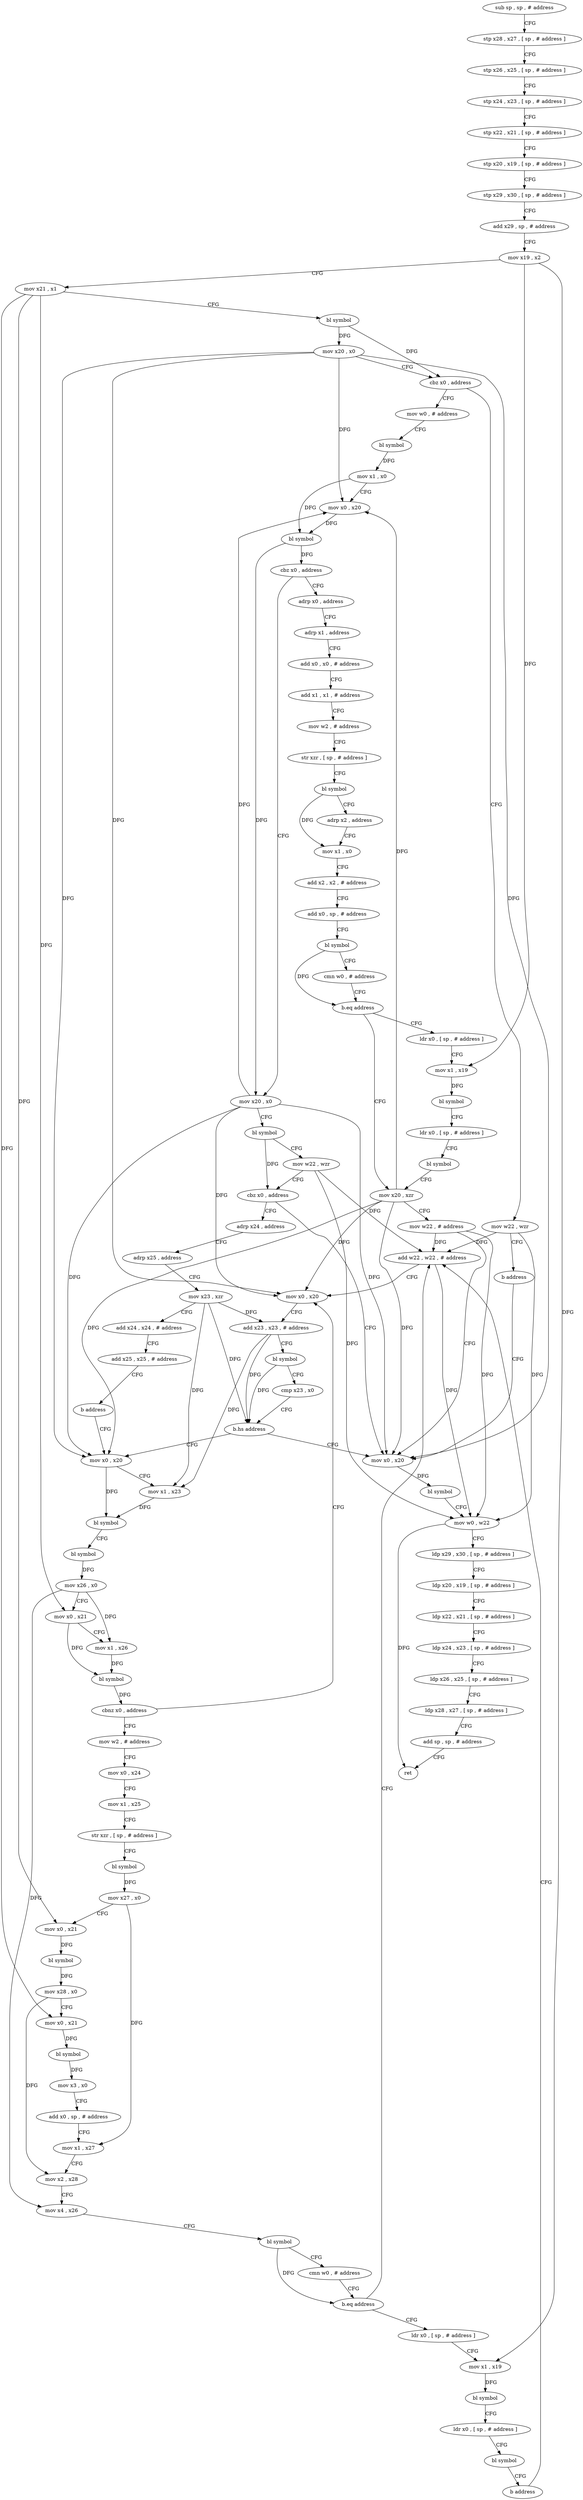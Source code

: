 digraph "func" {
"105964" [label = "sub sp , sp , # address" ]
"105968" [label = "stp x28 , x27 , [ sp , # address ]" ]
"105972" [label = "stp x26 , x25 , [ sp , # address ]" ]
"105976" [label = "stp x24 , x23 , [ sp , # address ]" ]
"105980" [label = "stp x22 , x21 , [ sp , # address ]" ]
"105984" [label = "stp x20 , x19 , [ sp , # address ]" ]
"105988" [label = "stp x29 , x30 , [ sp , # address ]" ]
"105992" [label = "add x29 , sp , # address" ]
"105996" [label = "mov x19 , x2" ]
"106000" [label = "mov x21 , x1" ]
"106004" [label = "bl symbol" ]
"106008" [label = "mov x20 , x0" ]
"106012" [label = "cbz x0 , address" ]
"106240" [label = "mov w22 , wzr" ]
"106016" [label = "mov w0 , # address" ]
"106244" [label = "b address" ]
"106332" [label = "mov x0 , x20" ]
"106020" [label = "bl symbol" ]
"106024" [label = "mov x1 , x0" ]
"106028" [label = "mov x0 , x20" ]
"106032" [label = "bl symbol" ]
"106036" [label = "cbz x0 , address" ]
"106248" [label = "adrp x0 , address" ]
"106040" [label = "mov x20 , x0" ]
"106336" [label = "bl symbol" ]
"106340" [label = "mov w0 , w22" ]
"106344" [label = "ldp x29 , x30 , [ sp , # address ]" ]
"106348" [label = "ldp x20 , x19 , [ sp , # address ]" ]
"106352" [label = "ldp x22 , x21 , [ sp , # address ]" ]
"106356" [label = "ldp x24 , x23 , [ sp , # address ]" ]
"106360" [label = "ldp x26 , x25 , [ sp , # address ]" ]
"106364" [label = "ldp x28 , x27 , [ sp , # address ]" ]
"106368" [label = "add sp , sp , # address" ]
"106372" [label = "ret" ]
"106252" [label = "adrp x1 , address" ]
"106256" [label = "add x0 , x0 , # address" ]
"106260" [label = "add x1 , x1 , # address" ]
"106264" [label = "mov w2 , # address" ]
"106268" [label = "str xzr , [ sp , # address ]" ]
"106272" [label = "bl symbol" ]
"106276" [label = "adrp x2 , address" ]
"106280" [label = "mov x1 , x0" ]
"106284" [label = "add x2 , x2 , # address" ]
"106288" [label = "add x0 , sp , # address" ]
"106292" [label = "bl symbol" ]
"106296" [label = "cmn w0 , # address" ]
"106300" [label = "b.eq address" ]
"106324" [label = "mov x20 , xzr" ]
"106304" [label = "ldr x0 , [ sp , # address ]" ]
"106044" [label = "bl symbol" ]
"106048" [label = "mov w22 , wzr" ]
"106052" [label = "cbz x0 , address" ]
"106056" [label = "adrp x24 , address" ]
"106328" [label = "mov w22 , # address" ]
"106308" [label = "mov x1 , x19" ]
"106312" [label = "bl symbol" ]
"106316" [label = "ldr x0 , [ sp , # address ]" ]
"106320" [label = "bl symbol" ]
"106060" [label = "adrp x25 , address" ]
"106064" [label = "mov x23 , xzr" ]
"106068" [label = "add x24 , x24 , # address" ]
"106072" [label = "add x25 , x25 , # address" ]
"106076" [label = "b address" ]
"106104" [label = "mov x0 , x20" ]
"106108" [label = "mov x1 , x23" ]
"106112" [label = "bl symbol" ]
"106116" [label = "bl symbol" ]
"106120" [label = "mov x26 , x0" ]
"106124" [label = "mov x0 , x21" ]
"106128" [label = "mov x1 , x26" ]
"106132" [label = "bl symbol" ]
"106136" [label = "cbnz x0 , address" ]
"106084" [label = "mov x0 , x20" ]
"106140" [label = "mov w2 , # address" ]
"106088" [label = "add x23 , x23 , # address" ]
"106092" [label = "bl symbol" ]
"106096" [label = "cmp x23 , x0" ]
"106100" [label = "b.hs address" ]
"106144" [label = "mov x0 , x24" ]
"106148" [label = "mov x1 , x25" ]
"106152" [label = "str xzr , [ sp , # address ]" ]
"106156" [label = "bl symbol" ]
"106160" [label = "mov x27 , x0" ]
"106164" [label = "mov x0 , x21" ]
"106168" [label = "bl symbol" ]
"106172" [label = "mov x28 , x0" ]
"106176" [label = "mov x0 , x21" ]
"106180" [label = "bl symbol" ]
"106184" [label = "mov x3 , x0" ]
"106188" [label = "add x0 , sp , # address" ]
"106192" [label = "mov x1 , x27" ]
"106196" [label = "mov x2 , x28" ]
"106200" [label = "mov x4 , x26" ]
"106204" [label = "bl symbol" ]
"106208" [label = "cmn w0 , # address" ]
"106212" [label = "b.eq address" ]
"106080" [label = "add w22 , w22 , # address" ]
"106216" [label = "ldr x0 , [ sp , # address ]" ]
"106220" [label = "mov x1 , x19" ]
"106224" [label = "bl symbol" ]
"106228" [label = "ldr x0 , [ sp , # address ]" ]
"106232" [label = "bl symbol" ]
"106236" [label = "b address" ]
"105964" -> "105968" [ label = "CFG" ]
"105968" -> "105972" [ label = "CFG" ]
"105972" -> "105976" [ label = "CFG" ]
"105976" -> "105980" [ label = "CFG" ]
"105980" -> "105984" [ label = "CFG" ]
"105984" -> "105988" [ label = "CFG" ]
"105988" -> "105992" [ label = "CFG" ]
"105992" -> "105996" [ label = "CFG" ]
"105996" -> "106000" [ label = "CFG" ]
"105996" -> "106308" [ label = "DFG" ]
"105996" -> "106220" [ label = "DFG" ]
"106000" -> "106004" [ label = "CFG" ]
"106000" -> "106124" [ label = "DFG" ]
"106000" -> "106164" [ label = "DFG" ]
"106000" -> "106176" [ label = "DFG" ]
"106004" -> "106008" [ label = "DFG" ]
"106004" -> "106012" [ label = "DFG" ]
"106008" -> "106012" [ label = "CFG" ]
"106008" -> "106028" [ label = "DFG" ]
"106008" -> "106332" [ label = "DFG" ]
"106008" -> "106104" [ label = "DFG" ]
"106008" -> "106084" [ label = "DFG" ]
"106012" -> "106240" [ label = "CFG" ]
"106012" -> "106016" [ label = "CFG" ]
"106240" -> "106244" [ label = "CFG" ]
"106240" -> "106340" [ label = "DFG" ]
"106240" -> "106080" [ label = "DFG" ]
"106016" -> "106020" [ label = "CFG" ]
"106244" -> "106332" [ label = "CFG" ]
"106332" -> "106336" [ label = "DFG" ]
"106020" -> "106024" [ label = "DFG" ]
"106024" -> "106028" [ label = "CFG" ]
"106024" -> "106032" [ label = "DFG" ]
"106028" -> "106032" [ label = "DFG" ]
"106032" -> "106036" [ label = "DFG" ]
"106032" -> "106040" [ label = "DFG" ]
"106036" -> "106248" [ label = "CFG" ]
"106036" -> "106040" [ label = "CFG" ]
"106248" -> "106252" [ label = "CFG" ]
"106040" -> "106044" [ label = "CFG" ]
"106040" -> "106028" [ label = "DFG" ]
"106040" -> "106332" [ label = "DFG" ]
"106040" -> "106104" [ label = "DFG" ]
"106040" -> "106084" [ label = "DFG" ]
"106336" -> "106340" [ label = "CFG" ]
"106340" -> "106344" [ label = "CFG" ]
"106340" -> "106372" [ label = "DFG" ]
"106344" -> "106348" [ label = "CFG" ]
"106348" -> "106352" [ label = "CFG" ]
"106352" -> "106356" [ label = "CFG" ]
"106356" -> "106360" [ label = "CFG" ]
"106360" -> "106364" [ label = "CFG" ]
"106364" -> "106368" [ label = "CFG" ]
"106368" -> "106372" [ label = "CFG" ]
"106252" -> "106256" [ label = "CFG" ]
"106256" -> "106260" [ label = "CFG" ]
"106260" -> "106264" [ label = "CFG" ]
"106264" -> "106268" [ label = "CFG" ]
"106268" -> "106272" [ label = "CFG" ]
"106272" -> "106276" [ label = "CFG" ]
"106272" -> "106280" [ label = "DFG" ]
"106276" -> "106280" [ label = "CFG" ]
"106280" -> "106284" [ label = "CFG" ]
"106284" -> "106288" [ label = "CFG" ]
"106288" -> "106292" [ label = "CFG" ]
"106292" -> "106296" [ label = "CFG" ]
"106292" -> "106300" [ label = "DFG" ]
"106296" -> "106300" [ label = "CFG" ]
"106300" -> "106324" [ label = "CFG" ]
"106300" -> "106304" [ label = "CFG" ]
"106324" -> "106328" [ label = "CFG" ]
"106324" -> "106028" [ label = "DFG" ]
"106324" -> "106332" [ label = "DFG" ]
"106324" -> "106104" [ label = "DFG" ]
"106324" -> "106084" [ label = "DFG" ]
"106304" -> "106308" [ label = "CFG" ]
"106044" -> "106048" [ label = "CFG" ]
"106044" -> "106052" [ label = "DFG" ]
"106048" -> "106052" [ label = "CFG" ]
"106048" -> "106340" [ label = "DFG" ]
"106048" -> "106080" [ label = "DFG" ]
"106052" -> "106332" [ label = "CFG" ]
"106052" -> "106056" [ label = "CFG" ]
"106056" -> "106060" [ label = "CFG" ]
"106328" -> "106332" [ label = "CFG" ]
"106328" -> "106340" [ label = "DFG" ]
"106328" -> "106080" [ label = "DFG" ]
"106308" -> "106312" [ label = "DFG" ]
"106312" -> "106316" [ label = "CFG" ]
"106316" -> "106320" [ label = "CFG" ]
"106320" -> "106324" [ label = "CFG" ]
"106060" -> "106064" [ label = "CFG" ]
"106064" -> "106068" [ label = "CFG" ]
"106064" -> "106108" [ label = "DFG" ]
"106064" -> "106088" [ label = "DFG" ]
"106064" -> "106100" [ label = "DFG" ]
"106068" -> "106072" [ label = "CFG" ]
"106072" -> "106076" [ label = "CFG" ]
"106076" -> "106104" [ label = "CFG" ]
"106104" -> "106108" [ label = "CFG" ]
"106104" -> "106112" [ label = "DFG" ]
"106108" -> "106112" [ label = "DFG" ]
"106112" -> "106116" [ label = "CFG" ]
"106116" -> "106120" [ label = "DFG" ]
"106120" -> "106124" [ label = "CFG" ]
"106120" -> "106128" [ label = "DFG" ]
"106120" -> "106200" [ label = "DFG" ]
"106124" -> "106128" [ label = "CFG" ]
"106124" -> "106132" [ label = "DFG" ]
"106128" -> "106132" [ label = "DFG" ]
"106132" -> "106136" [ label = "DFG" ]
"106136" -> "106084" [ label = "CFG" ]
"106136" -> "106140" [ label = "CFG" ]
"106084" -> "106088" [ label = "CFG" ]
"106140" -> "106144" [ label = "CFG" ]
"106088" -> "106092" [ label = "CFG" ]
"106088" -> "106108" [ label = "DFG" ]
"106088" -> "106100" [ label = "DFG" ]
"106092" -> "106096" [ label = "CFG" ]
"106092" -> "106100" [ label = "DFG" ]
"106096" -> "106100" [ label = "CFG" ]
"106100" -> "106332" [ label = "CFG" ]
"106100" -> "106104" [ label = "CFG" ]
"106144" -> "106148" [ label = "CFG" ]
"106148" -> "106152" [ label = "CFG" ]
"106152" -> "106156" [ label = "CFG" ]
"106156" -> "106160" [ label = "DFG" ]
"106160" -> "106164" [ label = "CFG" ]
"106160" -> "106192" [ label = "DFG" ]
"106164" -> "106168" [ label = "DFG" ]
"106168" -> "106172" [ label = "DFG" ]
"106172" -> "106176" [ label = "CFG" ]
"106172" -> "106196" [ label = "DFG" ]
"106176" -> "106180" [ label = "DFG" ]
"106180" -> "106184" [ label = "DFG" ]
"106184" -> "106188" [ label = "CFG" ]
"106188" -> "106192" [ label = "CFG" ]
"106192" -> "106196" [ label = "CFG" ]
"106196" -> "106200" [ label = "CFG" ]
"106200" -> "106204" [ label = "CFG" ]
"106204" -> "106208" [ label = "CFG" ]
"106204" -> "106212" [ label = "DFG" ]
"106208" -> "106212" [ label = "CFG" ]
"106212" -> "106080" [ label = "CFG" ]
"106212" -> "106216" [ label = "CFG" ]
"106080" -> "106084" [ label = "CFG" ]
"106080" -> "106340" [ label = "DFG" ]
"106216" -> "106220" [ label = "CFG" ]
"106220" -> "106224" [ label = "DFG" ]
"106224" -> "106228" [ label = "CFG" ]
"106228" -> "106232" [ label = "CFG" ]
"106232" -> "106236" [ label = "CFG" ]
"106236" -> "106080" [ label = "CFG" ]
}
